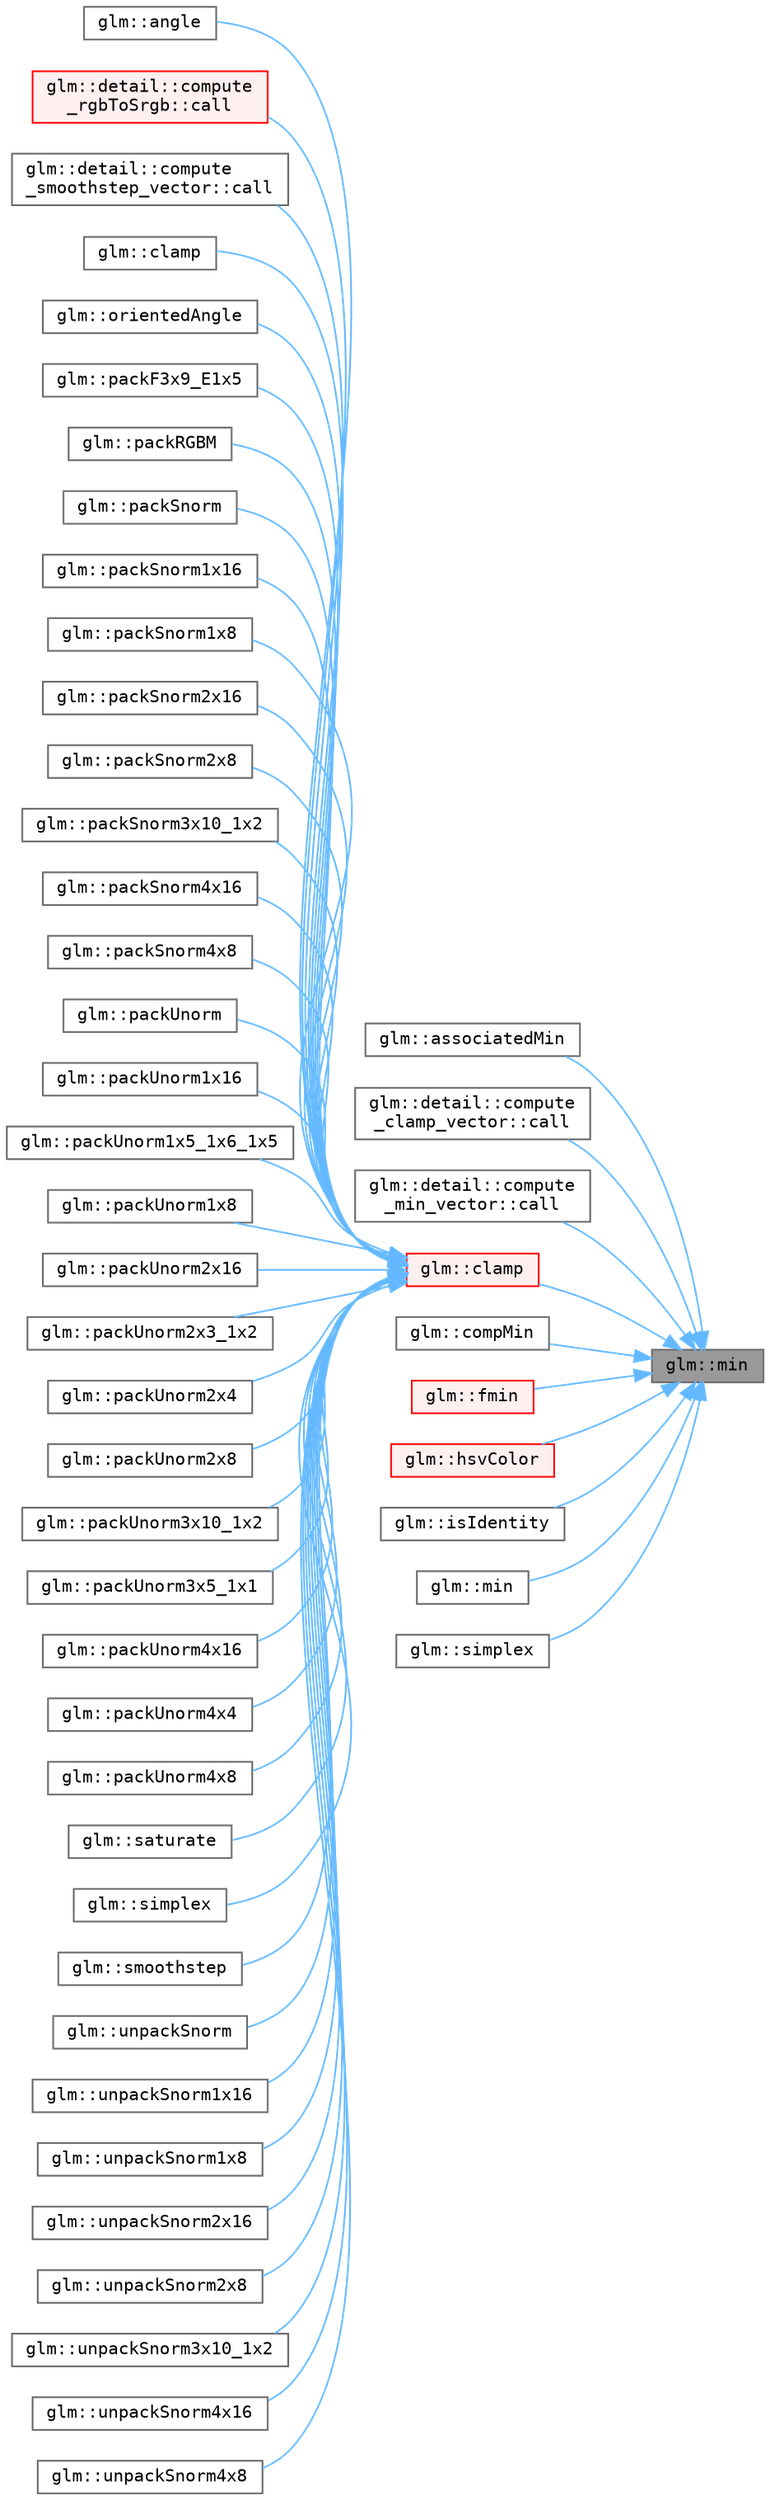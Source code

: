 digraph "glm::min"
{
 // LATEX_PDF_SIZE
  bgcolor="transparent";
  edge [fontname=Terminal,fontsize=10,labelfontname=Helvetica,labelfontsize=10];
  node [fontname=Terminal,fontsize=10,shape=box,height=0.2,width=0.4];
  rankdir="RL";
  Node1 [label="glm::min",height=0.2,width=0.4,color="gray40", fillcolor="grey60", style="filled", fontcolor="black",tooltip=" "];
  Node1 -> Node2 [dir="back",color="steelblue1",style="solid"];
  Node2 [label="glm::associatedMin",height=0.2,width=0.4,color="grey40", fillcolor="white", style="filled",URL="$group__gtx__associated__min__max.html#ga432224ebe2085eaa2b63a077ecbbbff6",tooltip=" "];
  Node1 -> Node3 [dir="back",color="steelblue1",style="solid"];
  Node3 [label="glm::detail::compute\l_clamp_vector::call",height=0.2,width=0.4,color="grey40", fillcolor="white", style="filled",URL="$structglm_1_1detail_1_1compute__clamp__vector.html#a292679a612c941c1888330477d62dd32",tooltip=" "];
  Node1 -> Node4 [dir="back",color="steelblue1",style="solid"];
  Node4 [label="glm::detail::compute\l_min_vector::call",height=0.2,width=0.4,color="grey40", fillcolor="white", style="filled",URL="$structglm_1_1detail_1_1compute__min__vector.html#a8da27a66b04f12d19563a582240b1994",tooltip=" "];
  Node1 -> Node5 [dir="back",color="steelblue1",style="solid"];
  Node5 [label="glm::clamp",height=0.2,width=0.4,color="red", fillcolor="#FFF0F0", style="filled",URL="$group__core__func__common.html#ga7cd77683da6361e297c56443fc70806d",tooltip=" "];
  Node5 -> Node6 [dir="back",color="steelblue1",style="solid"];
  Node6 [label="glm::angle",height=0.2,width=0.4,color="grey40", fillcolor="white", style="filled",URL="$namespaceglm.html#a0634619b62db66fe6a4bd04da1feabea",tooltip=" "];
  Node5 -> Node7 [dir="back",color="steelblue1",style="solid"];
  Node7 [label="glm::detail::compute\l_rgbToSrgb::call",height=0.2,width=0.4,color="red", fillcolor="#FFF0F0", style="filled",URL="$structglm_1_1detail_1_1compute__rgb_to_srgb.html#afdd0ede6e9033fbb7bea07bd2291c0d5",tooltip=" "];
  Node5 -> Node9 [dir="back",color="steelblue1",style="solid"];
  Node9 [label="glm::detail::compute\l_smoothstep_vector::call",height=0.2,width=0.4,color="grey40", fillcolor="white", style="filled",URL="$structglm_1_1detail_1_1compute__smoothstep__vector.html#ac58dfc795e6f30bfa79af2ab9cc8d810",tooltip=" "];
  Node5 -> Node10 [dir="back",color="steelblue1",style="solid"];
  Node10 [label="glm::clamp",height=0.2,width=0.4,color="grey40", fillcolor="white", style="filled",URL="$group__ext__scalar__common.html#ga6c0cc6bd1d67ea1008d2592e998bad33",tooltip=" "];
  Node5 -> Node11 [dir="back",color="steelblue1",style="solid"];
  Node11 [label="glm::orientedAngle",height=0.2,width=0.4,color="grey40", fillcolor="white", style="filled",URL="$group__gtx__vector__angle.html#ga9556a803dce87fe0f42fdabe4ebba1d5",tooltip=" "];
  Node5 -> Node12 [dir="back",color="steelblue1",style="solid"];
  Node12 [label="glm::packF3x9_E1x5",height=0.2,width=0.4,color="grey40", fillcolor="white", style="filled",URL="$group__gtc__packing.html#ga0984f9598edc648d59a9643d9a61b121",tooltip=" "];
  Node5 -> Node13 [dir="back",color="steelblue1",style="solid"];
  Node13 [label="glm::packRGBM",height=0.2,width=0.4,color="grey40", fillcolor="white", style="filled",URL="$namespaceglm.html#ac66795ff0446b1208e128e64dbaf223f",tooltip=" "];
  Node5 -> Node14 [dir="back",color="steelblue1",style="solid"];
  Node14 [label="glm::packSnorm",height=0.2,width=0.4,color="grey40", fillcolor="white", style="filled",URL="$group__gtc__packing.html#ga4063fe32d0d7ac6aff3b4001429e7c9d",tooltip=" "];
  Node5 -> Node15 [dir="back",color="steelblue1",style="solid"];
  Node15 [label="glm::packSnorm1x16",height=0.2,width=0.4,color="grey40", fillcolor="white", style="filled",URL="$group__gtc__packing.html#gac29411d6c0f6ed0fe9f0396dfe92e0e8",tooltip=" "];
  Node5 -> Node16 [dir="back",color="steelblue1",style="solid"];
  Node16 [label="glm::packSnorm1x8",height=0.2,width=0.4,color="grey40", fillcolor="white", style="filled",URL="$group__gtc__packing.html#ga26b6cd7a35c46c4b6a342f3b97b47423",tooltip=" "];
  Node5 -> Node17 [dir="back",color="steelblue1",style="solid"];
  Node17 [label="glm::packSnorm2x16",height=0.2,width=0.4,color="grey40", fillcolor="white", style="filled",URL="$group__core__func__packing.html#ga977ab172da5494e5ac63e952afacfbe2",tooltip=" "];
  Node5 -> Node18 [dir="back",color="steelblue1",style="solid"];
  Node18 [label="glm::packSnorm2x8",height=0.2,width=0.4,color="grey40", fillcolor="white", style="filled",URL="$group__gtc__packing.html#ga05d08a82923166ec7cd5d0e6154c9953",tooltip=" "];
  Node5 -> Node19 [dir="back",color="steelblue1",style="solid"];
  Node19 [label="glm::packSnorm3x10_1x2",height=0.2,width=0.4,color="grey40", fillcolor="white", style="filled",URL="$group__gtc__packing.html#ga0d4157cec37c0312216a7be1cc92df54",tooltip=" "];
  Node5 -> Node20 [dir="back",color="steelblue1",style="solid"];
  Node20 [label="glm::packSnorm4x16",height=0.2,width=0.4,color="grey40", fillcolor="white", style="filled",URL="$group__gtc__packing.html#ga9b237d7c66b7a71964e6d1f4dc06539f",tooltip=" "];
  Node5 -> Node21 [dir="back",color="steelblue1",style="solid"];
  Node21 [label="glm::packSnorm4x8",height=0.2,width=0.4,color="grey40", fillcolor="white", style="filled",URL="$group__core__func__packing.html#ga85e8f17627516445026ab7a9c2e3531a",tooltip=" "];
  Node5 -> Node22 [dir="back",color="steelblue1",style="solid"];
  Node22 [label="glm::packUnorm",height=0.2,width=0.4,color="grey40", fillcolor="white", style="filled",URL="$group__gtc__packing.html#ga224c97fa9cec9235173084d851fbd78e",tooltip=" "];
  Node5 -> Node23 [dir="back",color="steelblue1",style="solid"];
  Node23 [label="glm::packUnorm1x16",height=0.2,width=0.4,color="grey40", fillcolor="white", style="filled",URL="$group__gtc__packing.html#ga60c7d915f5653559ae02c2f79a8c5c1d",tooltip=" "];
  Node5 -> Node24 [dir="back",color="steelblue1",style="solid"];
  Node24 [label="glm::packUnorm1x5_1x6_1x5",height=0.2,width=0.4,color="grey40", fillcolor="white", style="filled",URL="$group__gtc__packing.html#ga0fcb493167d540aca105d11df5c55503",tooltip=" "];
  Node5 -> Node25 [dir="back",color="steelblue1",style="solid"];
  Node25 [label="glm::packUnorm1x8",height=0.2,width=0.4,color="grey40", fillcolor="white", style="filled",URL="$group__gtc__packing.html#ga2f9963e5d762b10085b280d3662017ba",tooltip=" "];
  Node5 -> Node26 [dir="back",color="steelblue1",style="solid"];
  Node26 [label="glm::packUnorm2x16",height=0.2,width=0.4,color="grey40", fillcolor="white", style="filled",URL="$group__core__func__packing.html#ga0e2d107039fe608a209497af867b85fb",tooltip=" "];
  Node5 -> Node27 [dir="back",color="steelblue1",style="solid"];
  Node27 [label="glm::packUnorm2x3_1x2",height=0.2,width=0.4,color="grey40", fillcolor="white", style="filled",URL="$group__gtc__packing.html#ga0acca4eb99c300fe2edeef7ebd8fa08b",tooltip=" "];
  Node5 -> Node28 [dir="back",color="steelblue1",style="solid"];
  Node28 [label="glm::packUnorm2x4",height=0.2,width=0.4,color="grey40", fillcolor="white", style="filled",URL="$group__gtc__packing.html#gad68eb2f848ba867192b8787998c0595a",tooltip=" "];
  Node5 -> Node29 [dir="back",color="steelblue1",style="solid"];
  Node29 [label="glm::packUnorm2x8",height=0.2,width=0.4,color="grey40", fillcolor="white", style="filled",URL="$group__gtc__packing.html#ga833288fc0d4a79f19d0db75a6843bfe6",tooltip=" "];
  Node5 -> Node30 [dir="back",color="steelblue1",style="solid"];
  Node30 [label="glm::packUnorm3x10_1x2",height=0.2,width=0.4,color="grey40", fillcolor="white", style="filled",URL="$group__gtc__packing.html#ga2cf2d11b40bd48639110456fd74c2e33",tooltip=" "];
  Node5 -> Node31 [dir="back",color="steelblue1",style="solid"];
  Node31 [label="glm::packUnorm3x5_1x1",height=0.2,width=0.4,color="grey40", fillcolor="white", style="filled",URL="$group__gtc__packing.html#ga1b41375846ed66768da78ca299d8d010",tooltip=" "];
  Node5 -> Node32 [dir="back",color="steelblue1",style="solid"];
  Node32 [label="glm::packUnorm4x16",height=0.2,width=0.4,color="grey40", fillcolor="white", style="filled",URL="$group__gtc__packing.html#gac561f06c908b7302537a8ef29fcb409e",tooltip=" "];
  Node5 -> Node33 [dir="back",color="steelblue1",style="solid"];
  Node33 [label="glm::packUnorm4x4",height=0.2,width=0.4,color="grey40", fillcolor="white", style="filled",URL="$group__gtc__packing.html#gad493c9f130e91dd8a4b360b05dcea573",tooltip=" "];
  Node5 -> Node34 [dir="back",color="steelblue1",style="solid"];
  Node34 [label="glm::packUnorm4x8",height=0.2,width=0.4,color="grey40", fillcolor="white", style="filled",URL="$group__core__func__packing.html#gaf7d2f7341a9eeb4a436929d6f9ad08f2",tooltip=" "];
  Node5 -> Node35 [dir="back",color="steelblue1",style="solid"];
  Node35 [label="glm::saturate",height=0.2,width=0.4,color="grey40", fillcolor="white", style="filled",URL="$group__gtx__compatibility.html#ga744b98814a35336e25cc0d1ba30f63f7",tooltip="Returns clamp(x, 0, 1) for each component in x. (From GLM_GTX_compatibility)"];
  Node5 -> Node36 [dir="back",color="steelblue1",style="solid"];
  Node36 [label="glm::simplex",height=0.2,width=0.4,color="grey40", fillcolor="white", style="filled",URL="$namespaceglm.html#ab64811bdfcbf5cbd222e3cb50119816a",tooltip=" "];
  Node5 -> Node37 [dir="back",color="steelblue1",style="solid"];
  Node37 [label="glm::smoothstep",height=0.2,width=0.4,color="grey40", fillcolor="white", style="filled",URL="$group__core__func__common.html#ga562edf7eca082cc5b7a0aaf180436daf",tooltip=" "];
  Node5 -> Node38 [dir="back",color="steelblue1",style="solid"];
  Node38 [label="glm::unpackSnorm",height=0.2,width=0.4,color="grey40", fillcolor="white", style="filled",URL="$group__gtc__packing.html#ga5ea23187b1b7d15b53cf06ef286a8f09",tooltip=" "];
  Node5 -> Node39 [dir="back",color="steelblue1",style="solid"];
  Node39 [label="glm::unpackSnorm1x16",height=0.2,width=0.4,color="grey40", fillcolor="white", style="filled",URL="$group__gtc__packing.html#ga246f451cebf590726324f7a283e3d65e",tooltip=" "];
  Node5 -> Node40 [dir="back",color="steelblue1",style="solid"];
  Node40 [label="glm::unpackSnorm1x8",height=0.2,width=0.4,color="grey40", fillcolor="white", style="filled",URL="$group__gtc__packing.html#ga6f2bebf536fbf7c8b97d4b306bb3354e",tooltip=" "];
  Node5 -> Node41 [dir="back",color="steelblue1",style="solid"];
  Node41 [label="glm::unpackSnorm2x16",height=0.2,width=0.4,color="grey40", fillcolor="white", style="filled",URL="$group__core__func__packing.html#gacd8f8971a3fe28418be0d0fa1f786b38",tooltip=" "];
  Node5 -> Node42 [dir="back",color="steelblue1",style="solid"];
  Node42 [label="glm::unpackSnorm2x8",height=0.2,width=0.4,color="grey40", fillcolor="white", style="filled",URL="$group__gtc__packing.html#ga27f30f0281b88e152b0895f5e2ead878",tooltip=" "];
  Node5 -> Node43 [dir="back",color="steelblue1",style="solid"];
  Node43 [label="glm::unpackSnorm3x10_1x2",height=0.2,width=0.4,color="grey40", fillcolor="white", style="filled",URL="$group__gtc__packing.html#ga8b8bb827a3743ca553d8702d3e337101",tooltip=" "];
  Node5 -> Node44 [dir="back",color="steelblue1",style="solid"];
  Node44 [label="glm::unpackSnorm4x16",height=0.2,width=0.4,color="grey40", fillcolor="white", style="filled",URL="$group__gtc__packing.html#ga1bfaa3f217fd7a4b6b9d3117ecb3fcac",tooltip=" "];
  Node5 -> Node45 [dir="back",color="steelblue1",style="solid"];
  Node45 [label="glm::unpackSnorm4x8",height=0.2,width=0.4,color="grey40", fillcolor="white", style="filled",URL="$group__core__func__packing.html#ga2db488646d48b7c43d3218954523fe82",tooltip=" "];
  Node1 -> Node52 [dir="back",color="steelblue1",style="solid"];
  Node52 [label="glm::compMin",height=0.2,width=0.4,color="grey40", fillcolor="white", style="filled",URL="$namespaceglm.html#a10ecfac6e963c12a5e470233798de5aa",tooltip=" "];
  Node1 -> Node53 [dir="back",color="steelblue1",style="solid"];
  Node53 [label="glm::fmin",height=0.2,width=0.4,color="red", fillcolor="#FFF0F0", style="filled",URL="$group__ext__scalar__common.html#ga7b2b438a765e2a62098c79eb212f28f0",tooltip=" "];
  Node1 -> Node57 [dir="back",color="steelblue1",style="solid"];
  Node57 [label="glm::hsvColor",height=0.2,width=0.4,color="red", fillcolor="#FFF0F0", style="filled",URL="$group__gtx__color__space.html#gad8e8b0183982509b7fa4501db019035e",tooltip=" "];
  Node1 -> Node63 [dir="back",color="steelblue1",style="solid"];
  Node63 [label="glm::isIdentity",height=0.2,width=0.4,color="grey40", fillcolor="white", style="filled",URL="$namespaceglm.html#a8dc1b6d068dde72568fc1fcfa2238ca5",tooltip=" "];
  Node1 -> Node64 [dir="back",color="steelblue1",style="solid"];
  Node64 [label="glm::min",height=0.2,width=0.4,color="grey40", fillcolor="white", style="filled",URL="$group__ext__scalar__common.html#ga420b37cbd98c395b93dab0278305cd46",tooltip=" "];
  Node1 -> Node65 [dir="back",color="steelblue1",style="solid"];
  Node65 [label="glm::simplex",height=0.2,width=0.4,color="grey40", fillcolor="white", style="filled",URL="$namespaceglm.html#a9647df123e68432133be68c141dbee4a",tooltip=" "];
}
